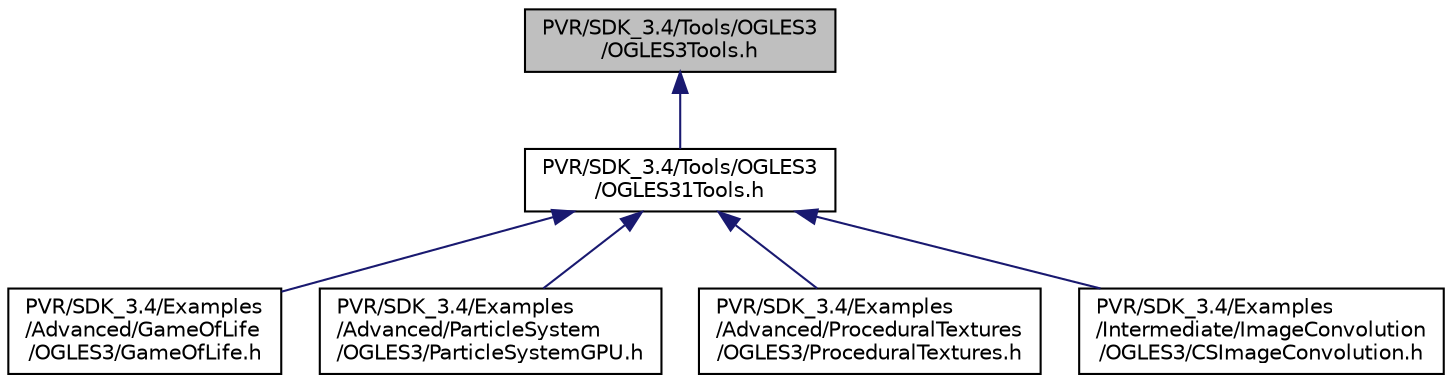 digraph "PVR/SDK_3.4/Tools/OGLES3/OGLES3Tools.h"
{
  edge [fontname="Helvetica",fontsize="10",labelfontname="Helvetica",labelfontsize="10"];
  node [fontname="Helvetica",fontsize="10",shape=record];
  Node1 [label="PVR/SDK_3.4/Tools/OGLES3\l/OGLES3Tools.h",height=0.2,width=0.4,color="black", fillcolor="grey75", style="filled", fontcolor="black"];
  Node1 -> Node2 [dir="back",color="midnightblue",fontsize="10",style="solid"];
  Node2 [label="PVR/SDK_3.4/Tools/OGLES3\l/OGLES31Tools.h",height=0.2,width=0.4,color="black", fillcolor="white", style="filled",URL="$_o_g_l_e_s31_tools_8h.html",tooltip="Header file of OGLES3Tools.lib. "];
  Node2 -> Node3 [dir="back",color="midnightblue",fontsize="10",style="solid"];
  Node3 [label="PVR/SDK_3.4/Examples\l/Advanced/GameOfLife\l/OGLES3/GameOfLife.h",height=0.2,width=0.4,color="black", fillcolor="white", style="filled",URL="$_game_of_life_8h_source.html"];
  Node2 -> Node4 [dir="back",color="midnightblue",fontsize="10",style="solid"];
  Node4 [label="PVR/SDK_3.4/Examples\l/Advanced/ParticleSystem\l/OGLES3/ParticleSystemGPU.h",height=0.2,width=0.4,color="black", fillcolor="white", style="filled",URL="$_particle_system_g_p_u_8h_source.html"];
  Node2 -> Node5 [dir="back",color="midnightblue",fontsize="10",style="solid"];
  Node5 [label="PVR/SDK_3.4/Examples\l/Advanced/ProceduralTextures\l/OGLES3/ProceduralTextures.h",height=0.2,width=0.4,color="black", fillcolor="white", style="filled",URL="$_procedural_textures_8h_source.html"];
  Node2 -> Node6 [dir="back",color="midnightblue",fontsize="10",style="solid"];
  Node6 [label="PVR/SDK_3.4/Examples\l/Intermediate/ImageConvolution\l/OGLES3/CSImageConvolution.h",height=0.2,width=0.4,color="black", fillcolor="white", style="filled",URL="$_c_s_image_convolution_8h_source.html"];
}
